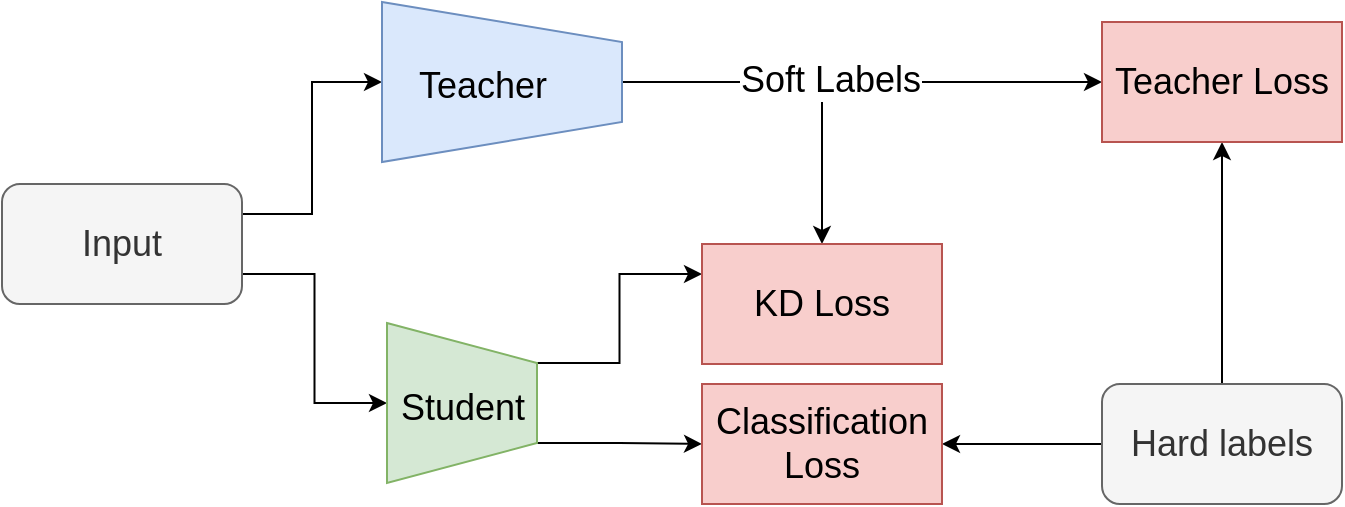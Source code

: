 <mxfile version="16.0.0" type="device" pages="6"><diagram id="y17vshhbDr3yk0xW-FcE" name="Page-1"><mxGraphModel dx="1106" dy="822" grid="1" gridSize="10" guides="1" tooltips="1" connect="1" arrows="1" fold="1" page="1" pageScale="1" pageWidth="850" pageHeight="1100" math="0" shadow="0"><root><mxCell id="0"/><mxCell id="1" parent="0"/><mxCell id="SDgqn-p2ZZiQbkvL5Agu-21" style="edgeStyle=orthogonalEdgeStyle;rounded=0;orthogonalLoop=1;jettySize=auto;html=1;exitX=1;exitY=0.25;exitDx=0;exitDy=0;entryX=0.5;entryY=1;entryDx=0;entryDy=0;fontSize=18;" parent="1" source="SDgqn-p2ZZiQbkvL5Agu-6" target="SDgqn-p2ZZiQbkvL5Agu-7" edge="1"><mxGeometry relative="1" as="geometry"/></mxCell><mxCell id="SDgqn-p2ZZiQbkvL5Agu-22" style="edgeStyle=orthogonalEdgeStyle;rounded=0;orthogonalLoop=1;jettySize=auto;html=1;exitX=1;exitY=0.75;exitDx=0;exitDy=0;entryX=0.5;entryY=1;entryDx=0;entryDy=0;fontSize=18;" parent="1" source="SDgqn-p2ZZiQbkvL5Agu-6" target="SDgqn-p2ZZiQbkvL5Agu-8" edge="1"><mxGeometry relative="1" as="geometry"/></mxCell><mxCell id="SDgqn-p2ZZiQbkvL5Agu-6" value="Input" style="rounded=1;whiteSpace=wrap;html=1;fontSize=18;fillColor=#f5f5f5;strokeColor=#666666;fontColor=#333333;" parent="1" vertex="1"><mxGeometry x="40" y="250" width="120" height="60" as="geometry"/></mxCell><mxCell id="SDgqn-p2ZZiQbkvL5Agu-46" style="edgeStyle=orthogonalEdgeStyle;rounded=0;orthogonalLoop=1;jettySize=auto;html=1;exitX=0.5;exitY=0;exitDx=0;exitDy=0;entryX=0;entryY=0.5;entryDx=0;entryDy=0;fontSize=18;" parent="1" source="SDgqn-p2ZZiQbkvL5Agu-7" target="SDgqn-p2ZZiQbkvL5Agu-27" edge="1"><mxGeometry relative="1" as="geometry"/></mxCell><mxCell id="SDgqn-p2ZZiQbkvL5Agu-48" style="edgeStyle=orthogonalEdgeStyle;rounded=0;orthogonalLoop=1;jettySize=auto;html=1;exitX=0.5;exitY=0;exitDx=0;exitDy=0;fontSize=18;" parent="1" source="SDgqn-p2ZZiQbkvL5Agu-7" target="SDgqn-p2ZZiQbkvL5Agu-28" edge="1"><mxGeometry relative="1" as="geometry"/></mxCell><mxCell id="SDgqn-p2ZZiQbkvL5Agu-49" value="Soft Labels" style="edgeLabel;html=1;align=center;verticalAlign=middle;resizable=0;points=[];fontSize=18;" parent="SDgqn-p2ZZiQbkvL5Agu-48" vertex="1" connectable="0"><mxGeometry x="0.017" y="1" relative="1" as="geometry"><mxPoint x="12" as="offset"/></mxGeometry></mxCell><mxCell id="SDgqn-p2ZZiQbkvL5Agu-7" value="" style="shape=trapezoid;perimeter=trapezoidPerimeter;whiteSpace=wrap;html=1;fixedSize=1;fontSize=18;rotation=90;fillColor=#dae8fc;strokeColor=#6c8ebf;" parent="1" vertex="1"><mxGeometry x="250" y="139" width="80" height="120" as="geometry"/></mxCell><mxCell id="SDgqn-p2ZZiQbkvL5Agu-39" style="edgeStyle=orthogonalEdgeStyle;rounded=0;orthogonalLoop=1;jettySize=auto;html=1;exitX=0.25;exitY=0;exitDx=0;exitDy=0;entryX=0;entryY=0.25;entryDx=0;entryDy=0;fontSize=18;" parent="1" source="SDgqn-p2ZZiQbkvL5Agu-8" target="SDgqn-p2ZZiQbkvL5Agu-28" edge="1"><mxGeometry relative="1" as="geometry"/></mxCell><mxCell id="SDgqn-p2ZZiQbkvL5Agu-40" style="edgeStyle=orthogonalEdgeStyle;rounded=0;orthogonalLoop=1;jettySize=auto;html=1;exitX=0.75;exitY=0;exitDx=0;exitDy=0;entryX=0;entryY=0.5;entryDx=0;entryDy=0;fontSize=18;" parent="1" source="SDgqn-p2ZZiQbkvL5Agu-8" target="SDgqn-p2ZZiQbkvL5Agu-29" edge="1"><mxGeometry relative="1" as="geometry"/></mxCell><mxCell id="SDgqn-p2ZZiQbkvL5Agu-8" value="" style="shape=trapezoid;perimeter=trapezoidPerimeter;whiteSpace=wrap;html=1;fixedSize=1;fontSize=18;rotation=90;fillColor=#d5e8d4;strokeColor=#82b366;" parent="1" vertex="1"><mxGeometry x="230" y="322" width="80" height="75" as="geometry"/></mxCell><mxCell id="SDgqn-p2ZZiQbkvL5Agu-41" style="edgeStyle=orthogonalEdgeStyle;rounded=0;orthogonalLoop=1;jettySize=auto;html=1;entryX=1;entryY=0.5;entryDx=0;entryDy=0;fontSize=18;" parent="1" source="SDgqn-p2ZZiQbkvL5Agu-14" target="SDgqn-p2ZZiQbkvL5Agu-29" edge="1"><mxGeometry relative="1" as="geometry"/></mxCell><mxCell id="SDgqn-p2ZZiQbkvL5Agu-45" style="edgeStyle=orthogonalEdgeStyle;rounded=0;orthogonalLoop=1;jettySize=auto;html=1;entryX=0.5;entryY=1;entryDx=0;entryDy=0;fontSize=18;" parent="1" source="SDgqn-p2ZZiQbkvL5Agu-14" target="SDgqn-p2ZZiQbkvL5Agu-27" edge="1"><mxGeometry relative="1" as="geometry"/></mxCell><mxCell id="SDgqn-p2ZZiQbkvL5Agu-14" value="Hard labels" style="rounded=1;whiteSpace=wrap;html=1;fontSize=18;fillColor=#f5f5f5;strokeColor=#666666;fontColor=#333333;" parent="1" vertex="1"><mxGeometry x="590" y="350" width="120" height="60" as="geometry"/></mxCell><mxCell id="SDgqn-p2ZZiQbkvL5Agu-23" value="&lt;span style=&quot;font-weight: normal&quot;&gt;&lt;font style=&quot;font-size: 18px&quot;&gt;Teacher&lt;/font&gt;&lt;/span&gt;" style="text;strokeColor=none;fillColor=none;html=1;fontSize=24;fontStyle=1;verticalAlign=middle;align=center;" parent="1" vertex="1"><mxGeometry x="230" y="179" width="100" height="40" as="geometry"/></mxCell><mxCell id="SDgqn-p2ZZiQbkvL5Agu-24" value="&lt;span style=&quot;font-weight: normal&quot;&gt;&lt;font style=&quot;font-size: 18px&quot;&gt;Student&lt;/font&gt;&lt;/span&gt;" style="text;strokeColor=none;fillColor=none;html=1;fontSize=24;fontStyle=1;verticalAlign=middle;align=center;" parent="1" vertex="1"><mxGeometry x="235" y="339.5" width="70" height="40" as="geometry"/></mxCell><mxCell id="SDgqn-p2ZZiQbkvL5Agu-27" value="Teacher Loss" style="rounded=0;whiteSpace=wrap;html=1;fontSize=18;fillColor=#f8cecc;strokeColor=#b85450;" parent="1" vertex="1"><mxGeometry x="590" y="169" width="120" height="60" as="geometry"/></mxCell><mxCell id="SDgqn-p2ZZiQbkvL5Agu-28" value="KD Loss" style="rounded=0;whiteSpace=wrap;html=1;fontSize=18;fillColor=#f8cecc;strokeColor=#b85450;" parent="1" vertex="1"><mxGeometry x="390" y="280" width="120" height="60" as="geometry"/></mxCell><mxCell id="SDgqn-p2ZZiQbkvL5Agu-29" value="Classification Loss" style="rounded=0;whiteSpace=wrap;html=1;fontSize=18;fillColor=#f8cecc;strokeColor=#b85450;" parent="1" vertex="1"><mxGeometry x="390" y="350" width="120" height="60" as="geometry"/></mxCell></root></mxGraphModel></diagram><diagram id="Gcxil1mKd-aWacypZH9R" name="Page-2"><mxGraphModel dx="1106" dy="822" grid="1" gridSize="10" guides="1" tooltips="1" connect="1" arrows="1" fold="1" page="1" pageScale="1" pageWidth="850" pageHeight="1100" math="0" shadow="0"><root><mxCell id="qR8c-yf0Ls2VvLUFgon0-0"/><mxCell id="qR8c-yf0Ls2VvLUFgon0-1" parent="qR8c-yf0Ls2VvLUFgon0-0"/><mxCell id="qR8c-yf0Ls2VvLUFgon0-2" value="" style="rounded=0;whiteSpace=wrap;html=1;shadow=0;strokeColor=#999999;fillColor=none;" parent="qR8c-yf0Ls2VvLUFgon0-1" vertex="1"><mxGeometry x="320" y="340" width="160" height="100" as="geometry"/></mxCell><mxCell id="qR8c-yf0Ls2VvLUFgon0-3" value="" style="rounded=0;whiteSpace=wrap;html=1;shadow=0;strokeColor=#999999;fillColor=none;" parent="qR8c-yf0Ls2VvLUFgon0-1" vertex="1"><mxGeometry x="120" y="340" width="160" height="100" as="geometry"/></mxCell><mxCell id="qR8c-yf0Ls2VvLUFgon0-4" value="" style="rounded=0;whiteSpace=wrap;html=1;shadow=0;fillColor=#66FFFF;strokeColor=#999999;" parent="qR8c-yf0Ls2VvLUFgon0-1" vertex="1"><mxGeometry x="120" y="340" width="40" height="100" as="geometry"/></mxCell><mxCell id="qR8c-yf0Ls2VvLUFgon0-5" value="dog" style="text;html=1;align=center;verticalAlign=middle;resizable=0;points=[];autosize=1;strokeColor=none;" parent="qR8c-yf0Ls2VvLUFgon0-1" vertex="1"><mxGeometry x="120" y="440" width="40" height="20" as="geometry"/></mxCell><mxCell id="qR8c-yf0Ls2VvLUFgon0-6" value="cat" style="text;html=1;align=center;verticalAlign=middle;resizable=0;points=[];autosize=1;strokeColor=none;" parent="qR8c-yf0Ls2VvLUFgon0-1" vertex="1"><mxGeometry x="185" y="440" width="30" height="20" as="geometry"/></mxCell><mxCell id="qR8c-yf0Ls2VvLUFgon0-7" value="bird" style="text;html=1;align=center;verticalAlign=middle;resizable=0;points=[];autosize=1;strokeColor=none;" parent="qR8c-yf0Ls2VvLUFgon0-1" vertex="1"><mxGeometry x="240" y="440" width="40" height="20" as="geometry"/></mxCell><mxCell id="qR8c-yf0Ls2VvLUFgon0-8" value="" style="rounded=0;whiteSpace=wrap;html=1;shadow=0;fillColor=#FF66B3;strokeColor=#999999;" parent="qR8c-yf0Ls2VvLUFgon0-1" vertex="1"><mxGeometry x="240" y="440" width="40" as="geometry"/></mxCell><mxCell id="qR8c-yf0Ls2VvLUFgon0-9" value="" style="rounded=0;whiteSpace=wrap;html=1;shadow=0;fillColor=#FFFF33;strokeColor=#999999;" parent="qR8c-yf0Ls2VvLUFgon0-1" vertex="1"><mxGeometry x="180" y="440" width="40" as="geometry"/></mxCell><mxCell id="qR8c-yf0Ls2VvLUFgon0-10" value="" style="rounded=0;whiteSpace=wrap;html=1;shadow=0;fillColor=#66FFFF;strokeColor=#999999;" parent="qR8c-yf0Ls2VvLUFgon0-1" vertex="1"><mxGeometry x="320" y="370" width="40" height="70" as="geometry"/></mxCell><mxCell id="qR8c-yf0Ls2VvLUFgon0-11" value="dog" style="text;html=1;align=center;verticalAlign=middle;resizable=0;points=[];autosize=1;strokeColor=none;" parent="qR8c-yf0Ls2VvLUFgon0-1" vertex="1"><mxGeometry x="320" y="440" width="40" height="20" as="geometry"/></mxCell><mxCell id="qR8c-yf0Ls2VvLUFgon0-12" value="cat" style="text;html=1;align=center;verticalAlign=middle;resizable=0;points=[];autosize=1;strokeColor=none;" parent="qR8c-yf0Ls2VvLUFgon0-1" vertex="1"><mxGeometry x="385" y="440" width="30" height="20" as="geometry"/></mxCell><mxCell id="qR8c-yf0Ls2VvLUFgon0-13" value="bird" style="text;html=1;align=center;verticalAlign=middle;resizable=0;points=[];autosize=1;strokeColor=none;" parent="qR8c-yf0Ls2VvLUFgon0-1" vertex="1"><mxGeometry x="440" y="440" width="40" height="20" as="geometry"/></mxCell><mxCell id="qR8c-yf0Ls2VvLUFgon0-14" value="" style="rounded=0;whiteSpace=wrap;html=1;shadow=0;fillColor=#FF66B3;strokeColor=#999999;" parent="qR8c-yf0Ls2VvLUFgon0-1" vertex="1"><mxGeometry x="440" y="435" width="40" height="5" as="geometry"/></mxCell><mxCell id="qR8c-yf0Ls2VvLUFgon0-15" value="" style="rounded=0;whiteSpace=wrap;html=1;shadow=0;fillColor=#FFFF33;strokeColor=#999999;" parent="qR8c-yf0Ls2VvLUFgon0-1" vertex="1"><mxGeometry x="380" y="415" width="40" height="25" as="geometry"/></mxCell><mxCell id="qR8c-yf0Ls2VvLUFgon0-16" value="" style="shape=image;verticalLabelPosition=bottom;labelBackgroundColor=#ffffff;verticalAlign=top;aspect=fixed;imageAspect=0;image=https://media.istockphoto.com/photos/the-shiba-inu-species-is-looking-at-its-owner-in-the-park-picture-id1267935446?k=20&amp;m=1267935446&amp;s=612x612&amp;w=0&amp;h=eMjPI-0CLLW1wo_PLNb_Negt0moie1HhrHnok3zTCA8=;" parent="qR8c-yf0Ls2VvLUFgon0-1" vertex="1"><mxGeometry x="229.68" y="470" width="150.32" height="100.31" as="geometry"/></mxCell><mxCell id="qR8c-yf0Ls2VvLUFgon0-17" value="hard label" style="text;html=1;strokeColor=none;fillColor=none;align=center;verticalAlign=middle;whiteSpace=wrap;rounded=0;shadow=0;" parent="qR8c-yf0Ls2VvLUFgon0-1" vertex="1"><mxGeometry x="165" y="320" width="70" height="20" as="geometry"/></mxCell><mxCell id="qR8c-yf0Ls2VvLUFgon0-18" value="soft label" style="text;html=1;strokeColor=none;fillColor=none;align=center;verticalAlign=middle;whiteSpace=wrap;rounded=0;shadow=0;" parent="qR8c-yf0Ls2VvLUFgon0-1" vertex="1"><mxGeometry x="365" y="320" width="70" height="20" as="geometry"/></mxCell></root></mxGraphModel></diagram><diagram id="XqPjPeb-31d4ADmORGdg" name="Page-3"><mxGraphModel dx="1106" dy="822" grid="1" gridSize="10" guides="1" tooltips="1" connect="1" arrows="1" fold="1" page="1" pageScale="1" pageWidth="850" pageHeight="1100" math="0" shadow="0"><root><mxCell id="GtAKKy4cp7aRk4wvOcX9-0"/><mxCell id="GtAKKy4cp7aRk4wvOcX9-1" parent="GtAKKy4cp7aRk4wvOcX9-0"/><mxCell id="bkhhSW_opU_rtB7uB0b7-4" style="edgeStyle=orthogonalEdgeStyle;rounded=0;orthogonalLoop=1;jettySize=auto;html=1;" parent="GtAKKy4cp7aRk4wvOcX9-1" source="bkhhSW_opU_rtB7uB0b7-0" target="bkhhSW_opU_rtB7uB0b7-1" edge="1"><mxGeometry relative="1" as="geometry"/></mxCell><mxCell id="bkhhSW_opU_rtB7uB0b7-0" value="Supervised Pretraining&lt;br&gt;(ImageNet Classification)" style="rounded=1;whiteSpace=wrap;html=1;fillColor=#dae8fc;strokeColor=#6c8ebf;" parent="GtAKKy4cp7aRk4wvOcX9-1" vertex="1"><mxGeometry x="170" y="270" width="120" height="60" as="geometry"/></mxCell><mxCell id="bkhhSW_opU_rtB7uB0b7-1" value="Downstream Task" style="rounded=1;whiteSpace=wrap;html=1;fillColor=#f8cecc;strokeColor=#b85450;" parent="GtAKKy4cp7aRk4wvOcX9-1" vertex="1"><mxGeometry x="400" y="270" width="120" height="60" as="geometry"/></mxCell><mxCell id="bkhhSW_opU_rtB7uB0b7-5" style="edgeStyle=orthogonalEdgeStyle;rounded=0;orthogonalLoop=1;jettySize=auto;html=1;entryX=0;entryY=0.5;entryDx=0;entryDy=0;" parent="GtAKKy4cp7aRk4wvOcX9-1" source="bkhhSW_opU_rtB7uB0b7-2" target="bkhhSW_opU_rtB7uB0b7-3" edge="1"><mxGeometry relative="1" as="geometry"/></mxCell><mxCell id="bkhhSW_opU_rtB7uB0b7-2" value="Self Supervised Learning &lt;br&gt;Pretraining&lt;br&gt;" style="rounded=1;whiteSpace=wrap;html=1;fillColor=#d5e8d4;strokeColor=#82b366;" parent="GtAKKy4cp7aRk4wvOcX9-1" vertex="1"><mxGeometry x="170" y="400" width="120" height="60" as="geometry"/></mxCell><mxCell id="bkhhSW_opU_rtB7uB0b7-3" value="Downstream Task" style="rounded=1;whiteSpace=wrap;html=1;fillColor=#f8cecc;strokeColor=#b85450;" parent="GtAKKy4cp7aRk4wvOcX9-1" vertex="1"><mxGeometry x="400" y="400" width="120" height="60" as="geometry"/></mxCell></root></mxGraphModel></diagram><diagram id="NNfzgjeKGg0tXTFp2epo" name="Page-4"><mxGraphModel dx="1106" dy="822" grid="1" gridSize="10" guides="1" tooltips="1" connect="1" arrows="1" fold="1" page="1" pageScale="1" pageWidth="850" pageHeight="1100" math="0" shadow="0"><root><mxCell id="6vQmCQW12HeSjCfk2Um4-0"/><mxCell id="6vQmCQW12HeSjCfk2Um4-1" parent="6vQmCQW12HeSjCfk2Um4-0"/><mxCell id="6vQmCQW12HeSjCfk2Um4-2" style="edgeStyle=orthogonalEdgeStyle;rounded=0;orthogonalLoop=1;jettySize=auto;html=1;entryX=0;entryY=0.5;entryDx=0;entryDy=0;" parent="6vQmCQW12HeSjCfk2Um4-1" source="6vQmCQW12HeSjCfk2Um4-3" target="6vQmCQW12HeSjCfk2Um4-7" edge="1"><mxGeometry relative="1" as="geometry"><mxPoint x="250" y="300" as="targetPoint"/><Array as="points"><mxPoint x="150" y="300"/><mxPoint x="150" y="360"/></Array></mxGeometry></mxCell><mxCell id="6vQmCQW12HeSjCfk2Um4-3" value="Supervised Pretraining&lt;br&gt;(ImageNet Classification)" style="rounded=1;whiteSpace=wrap;html=1;fillColor=#dae8fc;strokeColor=#6c8ebf;" parent="6vQmCQW12HeSjCfk2Um4-1" vertex="1"><mxGeometry y="270" width="120" height="60" as="geometry"/></mxCell><mxCell id="6vQmCQW12HeSjCfk2Um4-5" style="edgeStyle=orthogonalEdgeStyle;rounded=0;orthogonalLoop=1;jettySize=auto;html=1;entryX=0;entryY=0.5;entryDx=0;entryDy=0;" parent="6vQmCQW12HeSjCfk2Um4-1" source="6vQmCQW12HeSjCfk2Um4-6" target="6vQmCQW12HeSjCfk2Um4-7" edge="1"><mxGeometry relative="1" as="geometry"><Array as="points"><mxPoint x="150" y="430"/><mxPoint x="150" y="360"/></Array></mxGeometry></mxCell><mxCell id="zMtBO5c_dWGAfapSmK7P-0" value="Teacher Model" style="edgeLabel;html=1;align=center;verticalAlign=middle;resizable=0;points=[];" vertex="1" connectable="0" parent="6vQmCQW12HeSjCfk2Um4-5"><mxGeometry x="0.537" y="-1" relative="1" as="geometry"><mxPoint x="-7" as="offset"/></mxGeometry></mxCell><mxCell id="6vQmCQW12HeSjCfk2Um4-6" value="Self Supervised Learning &lt;br&gt;Pretraining&lt;br&gt;" style="rounded=1;whiteSpace=wrap;html=1;fillColor=#d5e8d4;strokeColor=#82b366;" parent="6vQmCQW12HeSjCfk2Um4-1" vertex="1"><mxGeometry y="400" width="120" height="60" as="geometry"/></mxCell><mxCell id="6vQmCQW12HeSjCfk2Um4-8" style="edgeStyle=orthogonalEdgeStyle;rounded=0;orthogonalLoop=1;jettySize=auto;html=1;" parent="6vQmCQW12HeSjCfk2Um4-1" source="6vQmCQW12HeSjCfk2Um4-7" edge="1"><mxGeometry relative="1" as="geometry"><mxPoint x="470" y="360" as="targetPoint"/></mxGeometry></mxCell><mxCell id="a4G3XFzqAsnUlUstArUL-0" value="Student Model" style="edgeLabel;html=1;align=center;verticalAlign=middle;resizable=0;points=[];" vertex="1" connectable="0" parent="6vQmCQW12HeSjCfk2Um4-8"><mxGeometry x="-0.222" y="1" relative="1" as="geometry"><mxPoint x="6" as="offset"/></mxGeometry></mxCell><mxCell id="6vQmCQW12HeSjCfk2Um4-7" value="Self Supervised Knowledge&lt;br&gt;&amp;nbsp;Distillation" style="rounded=1;whiteSpace=wrap;html=1;fillColor=#ffe6cc;strokeColor=#d79b00;" parent="6vQmCQW12HeSjCfk2Um4-1" vertex="1"><mxGeometry x="250" y="330" width="120" height="60" as="geometry"/></mxCell><mxCell id="a4G3XFzqAsnUlUstArUL-2" style="edgeStyle=orthogonalEdgeStyle;rounded=0;orthogonalLoop=1;jettySize=auto;html=1;entryX=0;entryY=0.5;entryDx=0;entryDy=0;" edge="1" parent="6vQmCQW12HeSjCfk2Um4-1" source="hAQFB1uY60UqY_QFC1nn-0" target="a4G3XFzqAsnUlUstArUL-1"><mxGeometry relative="1" as="geometry"/></mxCell><mxCell id="zMtBO5c_dWGAfapSmK7P-6" value="Student Model" style="edgeLabel;html=1;align=center;verticalAlign=middle;resizable=0;points=[];" vertex="1" connectable="0" parent="a4G3XFzqAsnUlUstArUL-2"><mxGeometry x="-0.509" y="1" relative="1" as="geometry"><mxPoint x="22" as="offset"/></mxGeometry></mxCell><mxCell id="hAQFB1uY60UqY_QFC1nn-0" value="Supervised&amp;nbsp;&lt;br&gt;Knowledge&lt;br&gt;&amp;nbsp;Distillation" style="rounded=1;whiteSpace=wrap;html=1;fillColor=#ffe6cc;strokeColor=#d79b00;" parent="6vQmCQW12HeSjCfk2Um4-1" vertex="1"><mxGeometry x="470" y="330" width="120" height="60" as="geometry"/></mxCell><mxCell id="a4G3XFzqAsnUlUstArUL-1" value="Downstream Task" style="rounded=1;whiteSpace=wrap;html=1;fillColor=#f8cecc;strokeColor=#b85450;" vertex="1" parent="6vQmCQW12HeSjCfk2Um4-1"><mxGeometry x="700" y="330" width="120" height="60" as="geometry"/></mxCell><mxCell id="zMtBO5c_dWGAfapSmK7P-3" value="" style="endArrow=none;html=1;rounded=0;" edge="1" parent="6vQmCQW12HeSjCfk2Um4-1"><mxGeometry width="50" height="50" relative="1" as="geometry"><mxPoint x="201" y="356" as="sourcePoint"/><mxPoint x="201" y="290" as="targetPoint"/></mxGeometry></mxCell><mxCell id="zMtBO5c_dWGAfapSmK7P-4" value="" style="endArrow=none;html=1;rounded=0;" edge="1" parent="6vQmCQW12HeSjCfk2Um4-1"><mxGeometry width="50" height="50" relative="1" as="geometry"><mxPoint x="201" y="290" as="sourcePoint"/><mxPoint x="530" y="290" as="targetPoint"/></mxGeometry></mxCell><mxCell id="zMtBO5c_dWGAfapSmK7P-5" value="" style="endArrow=classic;html=1;rounded=0;entryX=0.5;entryY=0;entryDx=0;entryDy=0;" edge="1" parent="6vQmCQW12HeSjCfk2Um4-1" target="hAQFB1uY60UqY_QFC1nn-0"><mxGeometry width="50" height="50" relative="1" as="geometry"><mxPoint x="530" y="290" as="sourcePoint"/><mxPoint x="400" y="400" as="targetPoint"/></mxGeometry></mxCell></root></mxGraphModel></diagram><diagram id="KCL4k5lpEiU2qbwY0kFQ" name="Page-5"><mxGraphModel dx="1106" dy="822" grid="1" gridSize="10" guides="1" tooltips="1" connect="1" arrows="1" fold="1" page="1" pageScale="1" pageWidth="850" pageHeight="1100" math="0" shadow="0"><root><mxCell id="DBCqhVW6WDHVGsfZPt50-0"/><mxCell id="DBCqhVW6WDHVGsfZPt50-1" parent="DBCqhVW6WDHVGsfZPt50-0"/><mxCell id="qpQ0Fjhpjo6WikagA0MP-0" style="edgeStyle=orthogonalEdgeStyle;rounded=0;orthogonalLoop=1;jettySize=auto;html=1;exitX=1;exitY=0.25;exitDx=0;exitDy=0;entryX=0.5;entryY=1;entryDx=0;entryDy=0;fontSize=18;" parent="DBCqhVW6WDHVGsfZPt50-1" source="qpQ0Fjhpjo6WikagA0MP-2" target="qpQ0Fjhpjo6WikagA0MP-6" edge="1"><mxGeometry relative="1" as="geometry"><Array as="points"><mxPoint x="190" y="265"/><mxPoint x="190" y="199"/></Array></mxGeometry></mxCell><mxCell id="h_-EFkKXsJ2l8VMul3HK-4" value="augmentation 1" style="edgeLabel;html=1;align=center;verticalAlign=middle;resizable=0;points=[];fontSize=16;" vertex="1" connectable="0" parent="qpQ0Fjhpjo6WikagA0MP-0"><mxGeometry x="0.128" y="-3" relative="1" as="geometry"><mxPoint x="39" y="-2" as="offset"/></mxGeometry></mxCell><mxCell id="qpQ0Fjhpjo6WikagA0MP-1" style="edgeStyle=orthogonalEdgeStyle;rounded=0;orthogonalLoop=1;jettySize=auto;html=1;exitX=1;exitY=0.75;exitDx=0;exitDy=0;entryX=0.5;entryY=0.979;entryDx=0;entryDy=0;fontSize=18;entryPerimeter=0;" parent="DBCqhVW6WDHVGsfZPt50-1" source="qpQ0Fjhpjo6WikagA0MP-2" target="h_-EFkKXsJ2l8VMul3HK-0" edge="1"><mxGeometry relative="1" as="geometry"><mxPoint x="232.5" y="359.5" as="targetPoint"/><Array as="points"><mxPoint x="190" y="295"/><mxPoint x="190" y="370"/></Array></mxGeometry></mxCell><mxCell id="h_-EFkKXsJ2l8VMul3HK-5" value="augmentation 2" style="edgeLabel;html=1;align=center;verticalAlign=middle;resizable=0;points=[];fontSize=16;" vertex="1" connectable="0" parent="qpQ0Fjhpjo6WikagA0MP-1"><mxGeometry x="0.314" relative="1" as="geometry"><mxPoint x="21" y="1" as="offset"/></mxGeometry></mxCell><mxCell id="qpQ0Fjhpjo6WikagA0MP-2" value="Input" style="rounded=1;whiteSpace=wrap;html=1;fontSize=18;fillColor=#f5f5f5;strokeColor=#666666;fontColor=#333333;" parent="DBCqhVW6WDHVGsfZPt50-1" vertex="1"><mxGeometry x="30" y="251" width="120" height="60" as="geometry"/></mxCell><mxCell id="QL3-NS4zIkaWIQBMCRWY-1" value="enqueue" style="edgeStyle=orthogonalEdgeStyle;rounded=0;orthogonalLoop=1;jettySize=auto;html=1;fontSize=16;" edge="1" parent="DBCqhVW6WDHVGsfZPt50-1" source="qpQ0Fjhpjo6WikagA0MP-6" target="h_-EFkKXsJ2l8VMul3HK-6"><mxGeometry relative="1" as="geometry"/></mxCell><mxCell id="qpQ0Fjhpjo6WikagA0MP-6" value="" style="shape=trapezoid;perimeter=trapezoidPerimeter;whiteSpace=wrap;html=1;fixedSize=1;fontSize=18;rotation=90;fillColor=#dae8fc;strokeColor=#6c8ebf;" parent="DBCqhVW6WDHVGsfZPt50-1" vertex="1"><mxGeometry x="330" y="140" width="80" height="120" as="geometry"/></mxCell><mxCell id="qpQ0Fjhpjo6WikagA0MP-13" value="&lt;span style=&quot;font-size: 16px ; font-weight: 400&quot;&gt;Momentum&lt;br&gt;Encoder&lt;br&gt;&lt;/span&gt;" style="text;strokeColor=none;fillColor=none;html=1;fontSize=24;fontStyle=1;verticalAlign=middle;align=center;" parent="DBCqhVW6WDHVGsfZPt50-1" vertex="1"><mxGeometry x="310" y="180" width="100" height="40" as="geometry"/></mxCell><mxCell id="h_-EFkKXsJ2l8VMul3HK-2" style="edgeStyle=orthogonalEdgeStyle;rounded=0;orthogonalLoop=1;jettySize=auto;html=1;entryX=1;entryY=0.5;entryDx=0;entryDy=0;fontSize=16;" edge="1" parent="DBCqhVW6WDHVGsfZPt50-1" source="h_-EFkKXsJ2l8VMul3HK-0" target="qpQ0Fjhpjo6WikagA0MP-6"><mxGeometry relative="1" as="geometry"/></mxCell><mxCell id="h_-EFkKXsJ2l8VMul3HK-3" value="Momentum Update" style="edgeLabel;html=1;align=center;verticalAlign=middle;resizable=0;points=[];fontSize=16;" vertex="1" connectable="0" parent="h_-EFkKXsJ2l8VMul3HK-2"><mxGeometry x="-0.099" y="-1" relative="1" as="geometry"><mxPoint as="offset"/></mxGeometry></mxCell><mxCell id="QL3-NS4zIkaWIQBMCRWY-2" style="edgeStyle=orthogonalEdgeStyle;rounded=0;orthogonalLoop=1;jettySize=auto;html=1;entryX=0;entryY=0.5;entryDx=0;entryDy=0;fontSize=16;" edge="1" parent="DBCqhVW6WDHVGsfZPt50-1" source="h_-EFkKXsJ2l8VMul3HK-0" target="QL3-NS4zIkaWIQBMCRWY-0"><mxGeometry relative="1" as="geometry"/></mxCell><mxCell id="h_-EFkKXsJ2l8VMul3HK-0" value="" style="shape=trapezoid;perimeter=trapezoidPerimeter;whiteSpace=wrap;html=1;fixedSize=1;fontSize=18;rotation=90;fillColor=#d5e8d4;strokeColor=#82b366;" vertex="1" parent="DBCqhVW6WDHVGsfZPt50-1"><mxGeometry x="330" y="311" width="80" height="120" as="geometry"/></mxCell><mxCell id="h_-EFkKXsJ2l8VMul3HK-1" value="&lt;font style=&quot;font-size: 16px&quot;&gt;Encoder&lt;/font&gt;" style="text;html=1;strokeColor=none;fillColor=none;align=center;verticalAlign=middle;whiteSpace=wrap;rounded=0;" vertex="1" parent="DBCqhVW6WDHVGsfZPt50-1"><mxGeometry x="330" y="356" width="60" height="30" as="geometry"/></mxCell><mxCell id="QL3-NS4zIkaWIQBMCRWY-3" style="edgeStyle=orthogonalEdgeStyle;rounded=0;orthogonalLoop=1;jettySize=auto;html=1;entryX=0.5;entryY=0;entryDx=0;entryDy=0;fontSize=16;" edge="1" parent="DBCqhVW6WDHVGsfZPt50-1" source="h_-EFkKXsJ2l8VMul3HK-6" target="QL3-NS4zIkaWIQBMCRWY-0"><mxGeometry relative="1" as="geometry"/></mxCell><mxCell id="h_-EFkKXsJ2l8VMul3HK-6" value="Instance Queue" style="rounded=0;whiteSpace=wrap;html=1;fontSize=16;fillColor=#e1d5e7;strokeColor=#9673a6;" vertex="1" parent="DBCqhVW6WDHVGsfZPt50-1"><mxGeometry x="550" y="170" width="120" height="60" as="geometry"/></mxCell><mxCell id="QL3-NS4zIkaWIQBMCRWY-4" style="edgeStyle=orthogonalEdgeStyle;rounded=0;orthogonalLoop=1;jettySize=auto;html=1;entryX=1;entryY=0.5;entryDx=0;entryDy=0;fontSize=16;" edge="1" parent="DBCqhVW6WDHVGsfZPt50-1" source="QL3-NS4zIkaWIQBMCRWY-0" target="h_-EFkKXsJ2l8VMul3HK-0"><mxGeometry relative="1" as="geometry"><Array as="points"><mxPoint x="610" y="430"/><mxPoint x="370" y="430"/></Array></mxGeometry></mxCell><mxCell id="QL3-NS4zIkaWIQBMCRWY-5" value="gradient" style="edgeLabel;html=1;align=center;verticalAlign=middle;resizable=0;points=[];fontSize=16;" vertex="1" connectable="0" parent="QL3-NS4zIkaWIQBMCRWY-4"><mxGeometry x="0.134" y="-3" relative="1" as="geometry"><mxPoint as="offset"/></mxGeometry></mxCell><mxCell id="QL3-NS4zIkaWIQBMCRWY-0" value="&lt;font style=&quot;font-size: 16px&quot;&gt;Contrastive Loss&lt;/font&gt;" style="rounded=0;whiteSpace=wrap;html=1;fontSize=18;fillColor=#f8cecc;strokeColor=#b85450;" vertex="1" parent="DBCqhVW6WDHVGsfZPt50-1"><mxGeometry x="550" y="341" width="120" height="60" as="geometry"/></mxCell></root></mxGraphModel></diagram><diagram id="HagSv5bRwCtYaEDs5I25" name="Page-6"><mxGraphModel dx="1106" dy="822" grid="1" gridSize="10" guides="1" tooltips="1" connect="1" arrows="1" fold="1" page="1" pageScale="1" pageWidth="850" pageHeight="1100" math="0" shadow="0"><root><mxCell id="FC7F4L0HWD6GkOZMD_NH-0"/><mxCell id="FC7F4L0HWD6GkOZMD_NH-1" parent="FC7F4L0HWD6GkOZMD_NH-0"/><mxCell id="FC7F4L0HWD6GkOZMD_NH-2" style="edgeStyle=orthogonalEdgeStyle;rounded=0;orthogonalLoop=1;jettySize=auto;html=1;exitX=1;exitY=0.25;exitDx=0;exitDy=0;entryX=0.5;entryY=1;entryDx=0;entryDy=0;fontSize=18;" edge="1" parent="FC7F4L0HWD6GkOZMD_NH-1" source="FC7F4L0HWD6GkOZMD_NH-6" target="FC7F4L0HWD6GkOZMD_NH-8"><mxGeometry relative="1" as="geometry"><Array as="points"><mxPoint x="190" y="265"/><mxPoint x="190" y="199"/></Array></mxGeometry></mxCell><mxCell id="FC7F4L0HWD6GkOZMD_NH-4" style="edgeStyle=orthogonalEdgeStyle;rounded=0;orthogonalLoop=1;jettySize=auto;html=1;exitX=1;exitY=0.75;exitDx=0;exitDy=0;entryX=0.5;entryY=0.979;entryDx=0;entryDy=0;fontSize=18;entryPerimeter=0;" edge="1" parent="FC7F4L0HWD6GkOZMD_NH-1" source="FC7F4L0HWD6GkOZMD_NH-6" target="FC7F4L0HWD6GkOZMD_NH-13"><mxGeometry relative="1" as="geometry"><mxPoint x="232.5" y="359.5" as="targetPoint"/><Array as="points"><mxPoint x="190" y="295"/><mxPoint x="190" y="370"/></Array></mxGeometry></mxCell><mxCell id="FC7F4L0HWD6GkOZMD_NH-6" value="Input" style="rounded=1;whiteSpace=wrap;html=1;fontSize=18;fillColor=#f5f5f5;strokeColor=#666666;fontColor=#333333;" vertex="1" parent="FC7F4L0HWD6GkOZMD_NH-1"><mxGeometry x="30" y="251" width="120" height="60" as="geometry"/></mxCell><mxCell id="FC7F4L0HWD6GkOZMD_NH-7" value="enqueue" style="edgeStyle=orthogonalEdgeStyle;rounded=0;orthogonalLoop=1;jettySize=auto;html=1;fontSize=16;" edge="1" parent="FC7F4L0HWD6GkOZMD_NH-1" source="FC7F4L0HWD6GkOZMD_NH-8" target="FC7F4L0HWD6GkOZMD_NH-16"><mxGeometry relative="1" as="geometry"/></mxCell><mxCell id="FC7F4L0HWD6GkOZMD_NH-8" value="" style="shape=trapezoid;perimeter=trapezoidPerimeter;whiteSpace=wrap;html=1;fixedSize=1;fontSize=18;rotation=90;fillColor=#dae8fc;strokeColor=#6c8ebf;" vertex="1" parent="FC7F4L0HWD6GkOZMD_NH-1"><mxGeometry x="330" y="140" width="80" height="120" as="geometry"/></mxCell><mxCell id="FC7F4L0HWD6GkOZMD_NH-9" value="&lt;span style=&quot;font-size: 16px ; font-weight: 400&quot;&gt;Teacher&lt;br&gt;&lt;/span&gt;" style="text;strokeColor=none;fillColor=none;html=1;fontSize=24;fontStyle=1;verticalAlign=middle;align=center;" vertex="1" parent="FC7F4L0HWD6GkOZMD_NH-1"><mxGeometry x="310" y="180" width="100" height="40" as="geometry"/></mxCell><mxCell id="FC7F4L0HWD6GkOZMD_NH-12" style="edgeStyle=orthogonalEdgeStyle;rounded=0;orthogonalLoop=1;jettySize=auto;html=1;entryX=0;entryY=0.5;entryDx=0;entryDy=0;fontSize=16;" edge="1" parent="FC7F4L0HWD6GkOZMD_NH-1" source="FC7F4L0HWD6GkOZMD_NH-13" target="FC7F4L0HWD6GkOZMD_NH-19"><mxGeometry relative="1" as="geometry"/></mxCell><mxCell id="FC7F4L0HWD6GkOZMD_NH-13" value="" style="shape=trapezoid;perimeter=trapezoidPerimeter;whiteSpace=wrap;html=1;fixedSize=1;fontSize=18;rotation=90;fillColor=#d5e8d4;strokeColor=#82b366;" vertex="1" parent="FC7F4L0HWD6GkOZMD_NH-1"><mxGeometry x="330" y="311" width="80" height="120" as="geometry"/></mxCell><mxCell id="FC7F4L0HWD6GkOZMD_NH-14" value="&lt;font style=&quot;font-size: 16px&quot;&gt;Student&lt;/font&gt;" style="text;html=1;strokeColor=none;fillColor=none;align=center;verticalAlign=middle;whiteSpace=wrap;rounded=0;" vertex="1" parent="FC7F4L0HWD6GkOZMD_NH-1"><mxGeometry x="330" y="356" width="70" height="30" as="geometry"/></mxCell><mxCell id="FC7F4L0HWD6GkOZMD_NH-15" style="edgeStyle=orthogonalEdgeStyle;rounded=0;orthogonalLoop=1;jettySize=auto;html=1;entryX=0.5;entryY=0;entryDx=0;entryDy=0;fontSize=16;" edge="1" parent="FC7F4L0HWD6GkOZMD_NH-1" source="FC7F4L0HWD6GkOZMD_NH-16" target="FC7F4L0HWD6GkOZMD_NH-19"><mxGeometry relative="1" as="geometry"/></mxCell><mxCell id="FC7F4L0HWD6GkOZMD_NH-16" value="Instance Queue" style="rounded=0;whiteSpace=wrap;html=1;fontSize=16;fillColor=#e1d5e7;strokeColor=#9673a6;" vertex="1" parent="FC7F4L0HWD6GkOZMD_NH-1"><mxGeometry x="550" y="170" width="120" height="60" as="geometry"/></mxCell><mxCell id="FC7F4L0HWD6GkOZMD_NH-17" style="edgeStyle=orthogonalEdgeStyle;rounded=0;orthogonalLoop=1;jettySize=auto;html=1;entryX=1;entryY=0.5;entryDx=0;entryDy=0;fontSize=16;" edge="1" parent="FC7F4L0HWD6GkOZMD_NH-1" source="FC7F4L0HWD6GkOZMD_NH-19" target="FC7F4L0HWD6GkOZMD_NH-13"><mxGeometry relative="1" as="geometry"><Array as="points"><mxPoint x="610" y="430"/><mxPoint x="370" y="430"/></Array></mxGeometry></mxCell><mxCell id="FC7F4L0HWD6GkOZMD_NH-18" value="gradient" style="edgeLabel;html=1;align=center;verticalAlign=middle;resizable=0;points=[];fontSize=16;" vertex="1" connectable="0" parent="FC7F4L0HWD6GkOZMD_NH-17"><mxGeometry x="0.134" y="-3" relative="1" as="geometry"><mxPoint as="offset"/></mxGeometry></mxCell><mxCell id="FC7F4L0HWD6GkOZMD_NH-19" value="&lt;font style=&quot;font-size: 16px&quot;&gt;Soft Contrastive Loss&lt;/font&gt;" style="rounded=0;whiteSpace=wrap;html=1;fontSize=18;fillColor=#f8cecc;strokeColor=#b85450;" vertex="1" parent="FC7F4L0HWD6GkOZMD_NH-1"><mxGeometry x="550" y="341" width="120" height="60" as="geometry"/></mxCell></root></mxGraphModel></diagram></mxfile>